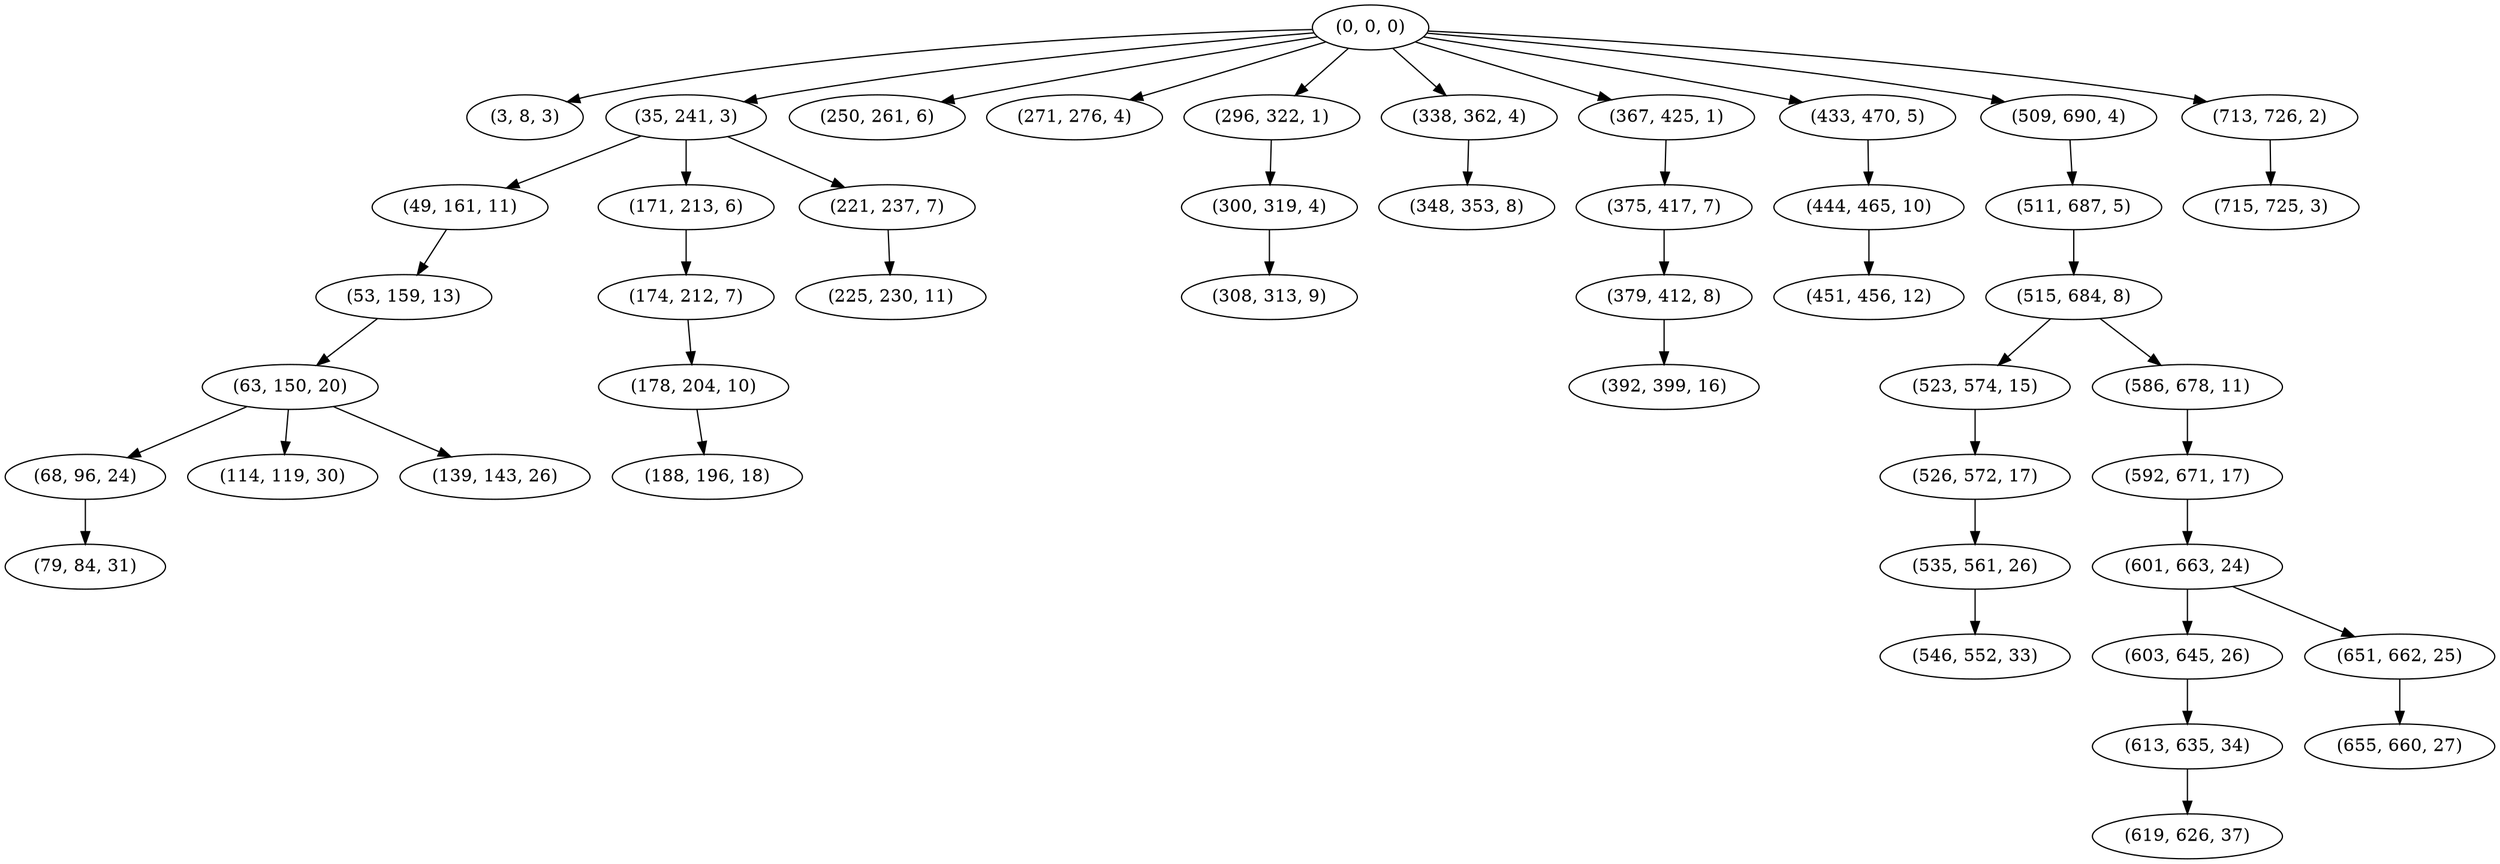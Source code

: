 digraph tree {
    "(0, 0, 0)";
    "(3, 8, 3)";
    "(35, 241, 3)";
    "(49, 161, 11)";
    "(53, 159, 13)";
    "(63, 150, 20)";
    "(68, 96, 24)";
    "(79, 84, 31)";
    "(114, 119, 30)";
    "(139, 143, 26)";
    "(171, 213, 6)";
    "(174, 212, 7)";
    "(178, 204, 10)";
    "(188, 196, 18)";
    "(221, 237, 7)";
    "(225, 230, 11)";
    "(250, 261, 6)";
    "(271, 276, 4)";
    "(296, 322, 1)";
    "(300, 319, 4)";
    "(308, 313, 9)";
    "(338, 362, 4)";
    "(348, 353, 8)";
    "(367, 425, 1)";
    "(375, 417, 7)";
    "(379, 412, 8)";
    "(392, 399, 16)";
    "(433, 470, 5)";
    "(444, 465, 10)";
    "(451, 456, 12)";
    "(509, 690, 4)";
    "(511, 687, 5)";
    "(515, 684, 8)";
    "(523, 574, 15)";
    "(526, 572, 17)";
    "(535, 561, 26)";
    "(546, 552, 33)";
    "(586, 678, 11)";
    "(592, 671, 17)";
    "(601, 663, 24)";
    "(603, 645, 26)";
    "(613, 635, 34)";
    "(619, 626, 37)";
    "(651, 662, 25)";
    "(655, 660, 27)";
    "(713, 726, 2)";
    "(715, 725, 3)";
    "(0, 0, 0)" -> "(3, 8, 3)";
    "(0, 0, 0)" -> "(35, 241, 3)";
    "(0, 0, 0)" -> "(250, 261, 6)";
    "(0, 0, 0)" -> "(271, 276, 4)";
    "(0, 0, 0)" -> "(296, 322, 1)";
    "(0, 0, 0)" -> "(338, 362, 4)";
    "(0, 0, 0)" -> "(367, 425, 1)";
    "(0, 0, 0)" -> "(433, 470, 5)";
    "(0, 0, 0)" -> "(509, 690, 4)";
    "(0, 0, 0)" -> "(713, 726, 2)";
    "(35, 241, 3)" -> "(49, 161, 11)";
    "(35, 241, 3)" -> "(171, 213, 6)";
    "(35, 241, 3)" -> "(221, 237, 7)";
    "(49, 161, 11)" -> "(53, 159, 13)";
    "(53, 159, 13)" -> "(63, 150, 20)";
    "(63, 150, 20)" -> "(68, 96, 24)";
    "(63, 150, 20)" -> "(114, 119, 30)";
    "(63, 150, 20)" -> "(139, 143, 26)";
    "(68, 96, 24)" -> "(79, 84, 31)";
    "(171, 213, 6)" -> "(174, 212, 7)";
    "(174, 212, 7)" -> "(178, 204, 10)";
    "(178, 204, 10)" -> "(188, 196, 18)";
    "(221, 237, 7)" -> "(225, 230, 11)";
    "(296, 322, 1)" -> "(300, 319, 4)";
    "(300, 319, 4)" -> "(308, 313, 9)";
    "(338, 362, 4)" -> "(348, 353, 8)";
    "(367, 425, 1)" -> "(375, 417, 7)";
    "(375, 417, 7)" -> "(379, 412, 8)";
    "(379, 412, 8)" -> "(392, 399, 16)";
    "(433, 470, 5)" -> "(444, 465, 10)";
    "(444, 465, 10)" -> "(451, 456, 12)";
    "(509, 690, 4)" -> "(511, 687, 5)";
    "(511, 687, 5)" -> "(515, 684, 8)";
    "(515, 684, 8)" -> "(523, 574, 15)";
    "(515, 684, 8)" -> "(586, 678, 11)";
    "(523, 574, 15)" -> "(526, 572, 17)";
    "(526, 572, 17)" -> "(535, 561, 26)";
    "(535, 561, 26)" -> "(546, 552, 33)";
    "(586, 678, 11)" -> "(592, 671, 17)";
    "(592, 671, 17)" -> "(601, 663, 24)";
    "(601, 663, 24)" -> "(603, 645, 26)";
    "(601, 663, 24)" -> "(651, 662, 25)";
    "(603, 645, 26)" -> "(613, 635, 34)";
    "(613, 635, 34)" -> "(619, 626, 37)";
    "(651, 662, 25)" -> "(655, 660, 27)";
    "(713, 726, 2)" -> "(715, 725, 3)";
}
